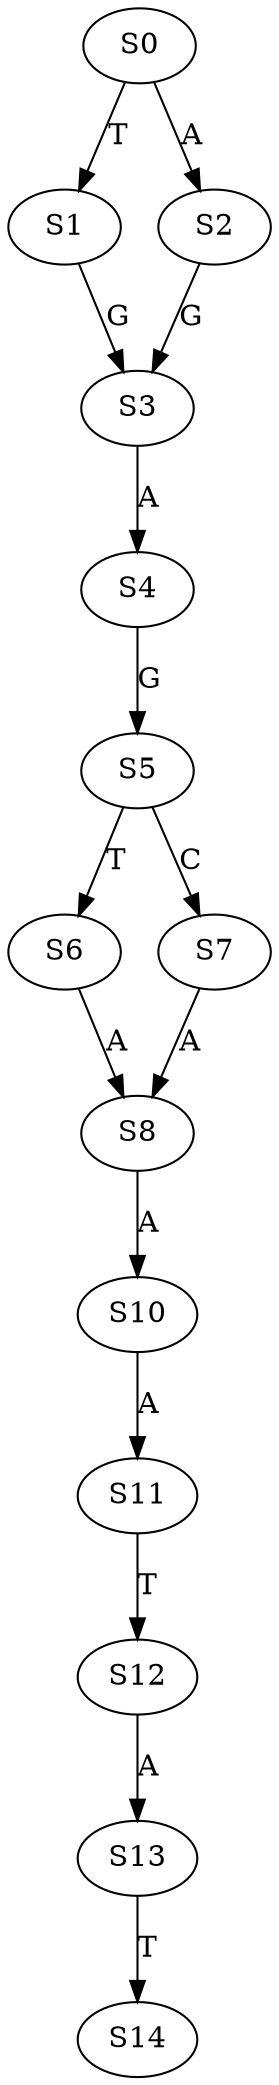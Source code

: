 strict digraph  {
	S0 -> S1 [ label = T ];
	S0 -> S2 [ label = A ];
	S1 -> S3 [ label = G ];
	S2 -> S3 [ label = G ];
	S3 -> S4 [ label = A ];
	S4 -> S5 [ label = G ];
	S5 -> S6 [ label = T ];
	S5 -> S7 [ label = C ];
	S6 -> S8 [ label = A ];
	S7 -> S8 [ label = A ];
	S8 -> S10 [ label = A ];
	S10 -> S11 [ label = A ];
	S11 -> S12 [ label = T ];
	S12 -> S13 [ label = A ];
	S13 -> S14 [ label = T ];
}
